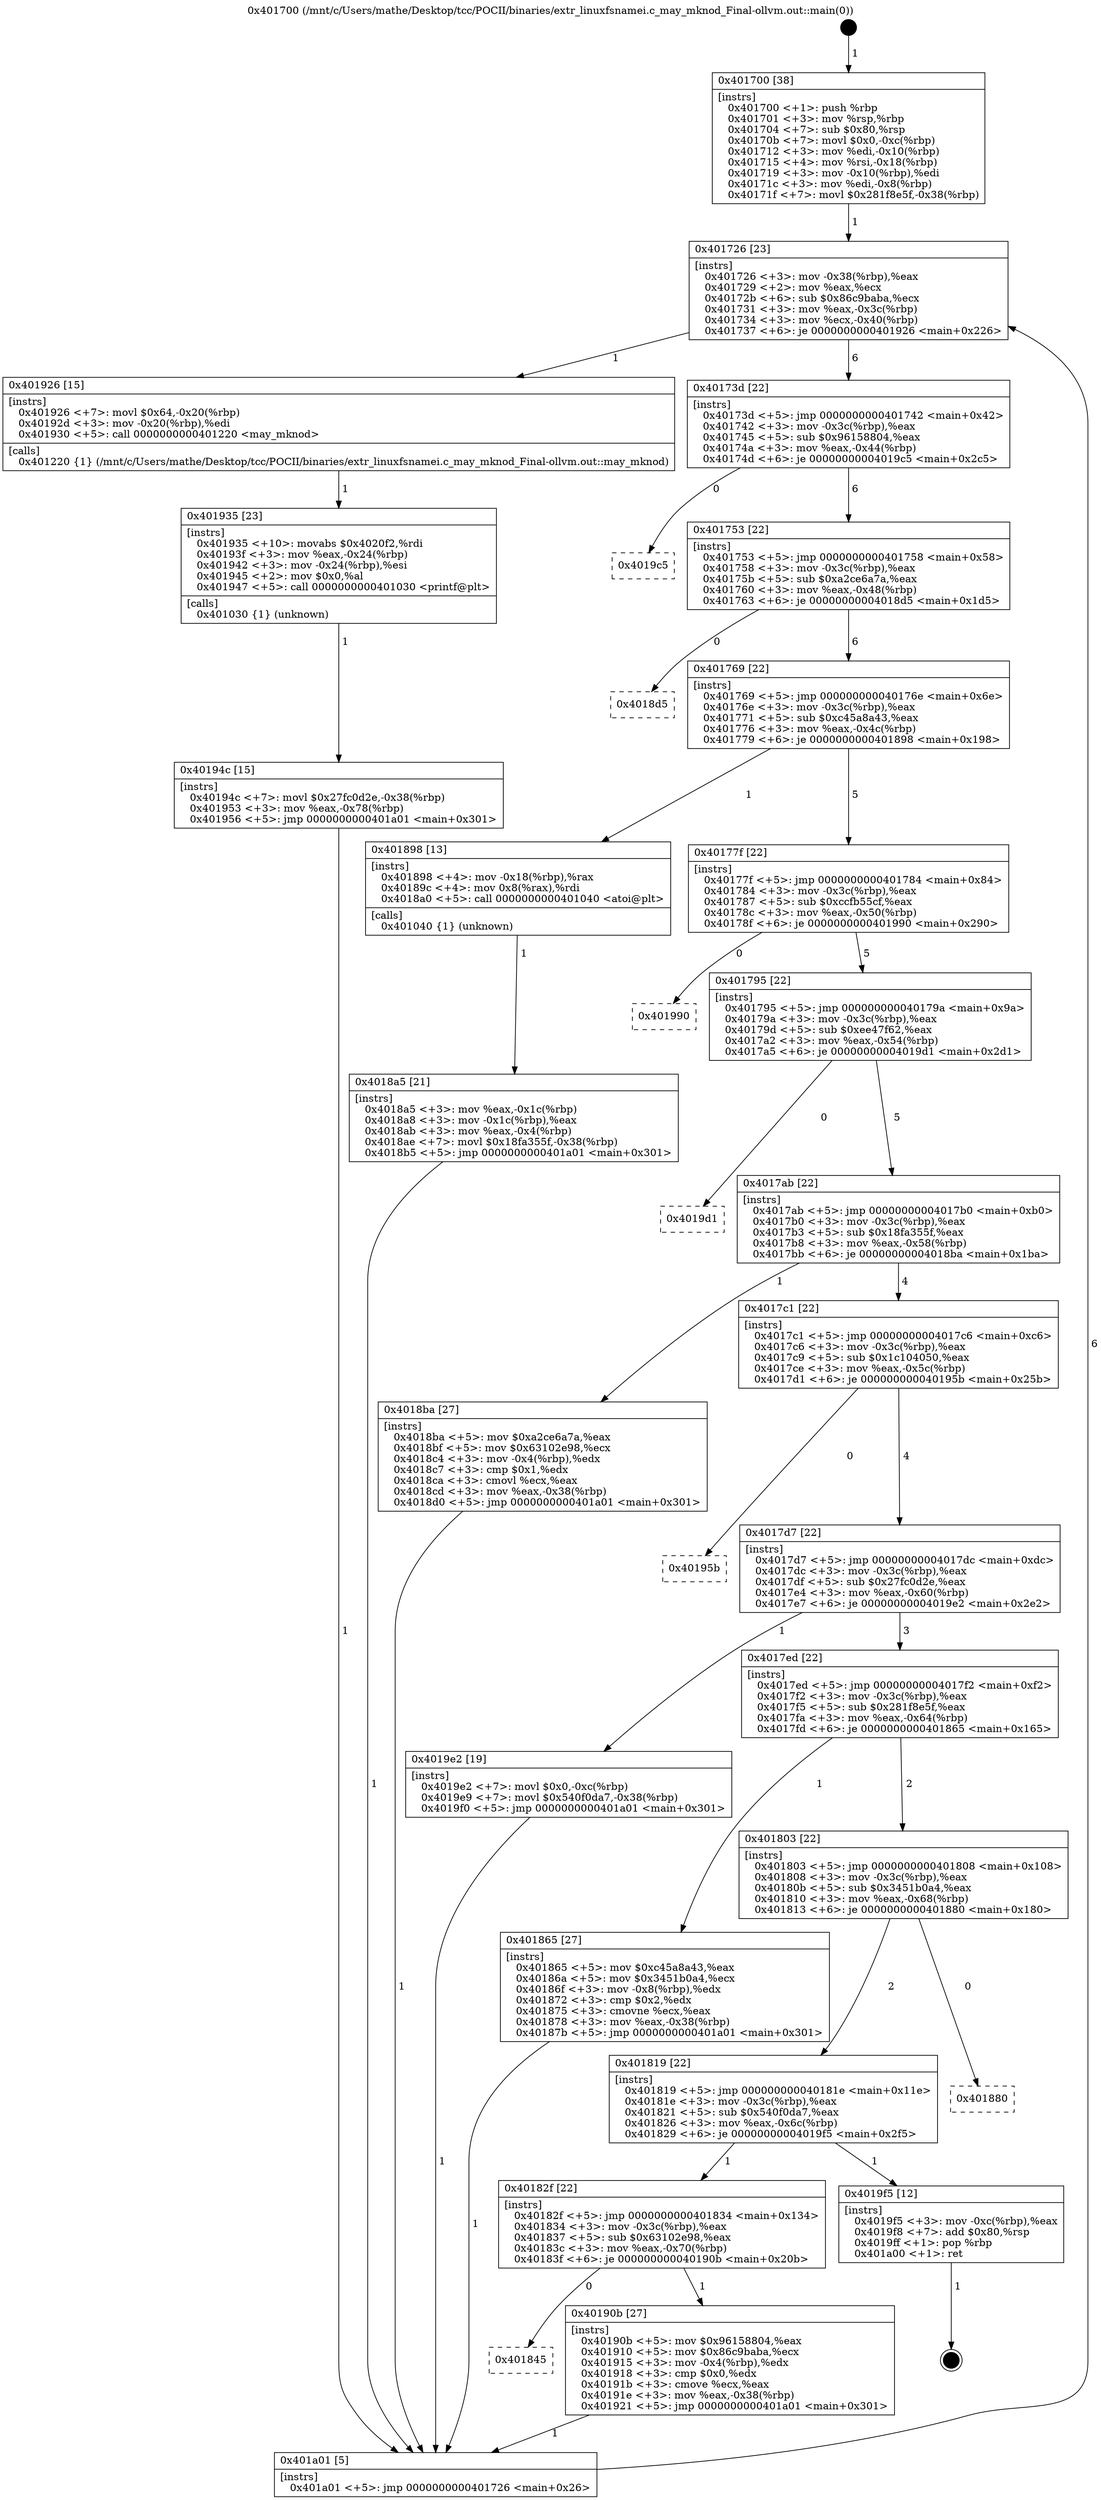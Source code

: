 digraph "0x401700" {
  label = "0x401700 (/mnt/c/Users/mathe/Desktop/tcc/POCII/binaries/extr_linuxfsnamei.c_may_mknod_Final-ollvm.out::main(0))"
  labelloc = "t"
  node[shape=record]

  Entry [label="",width=0.3,height=0.3,shape=circle,fillcolor=black,style=filled]
  "0x401726" [label="{
     0x401726 [23]\l
     | [instrs]\l
     &nbsp;&nbsp;0x401726 \<+3\>: mov -0x38(%rbp),%eax\l
     &nbsp;&nbsp;0x401729 \<+2\>: mov %eax,%ecx\l
     &nbsp;&nbsp;0x40172b \<+6\>: sub $0x86c9baba,%ecx\l
     &nbsp;&nbsp;0x401731 \<+3\>: mov %eax,-0x3c(%rbp)\l
     &nbsp;&nbsp;0x401734 \<+3\>: mov %ecx,-0x40(%rbp)\l
     &nbsp;&nbsp;0x401737 \<+6\>: je 0000000000401926 \<main+0x226\>\l
  }"]
  "0x401926" [label="{
     0x401926 [15]\l
     | [instrs]\l
     &nbsp;&nbsp;0x401926 \<+7\>: movl $0x64,-0x20(%rbp)\l
     &nbsp;&nbsp;0x40192d \<+3\>: mov -0x20(%rbp),%edi\l
     &nbsp;&nbsp;0x401930 \<+5\>: call 0000000000401220 \<may_mknod\>\l
     | [calls]\l
     &nbsp;&nbsp;0x401220 \{1\} (/mnt/c/Users/mathe/Desktop/tcc/POCII/binaries/extr_linuxfsnamei.c_may_mknod_Final-ollvm.out::may_mknod)\l
  }"]
  "0x40173d" [label="{
     0x40173d [22]\l
     | [instrs]\l
     &nbsp;&nbsp;0x40173d \<+5\>: jmp 0000000000401742 \<main+0x42\>\l
     &nbsp;&nbsp;0x401742 \<+3\>: mov -0x3c(%rbp),%eax\l
     &nbsp;&nbsp;0x401745 \<+5\>: sub $0x96158804,%eax\l
     &nbsp;&nbsp;0x40174a \<+3\>: mov %eax,-0x44(%rbp)\l
     &nbsp;&nbsp;0x40174d \<+6\>: je 00000000004019c5 \<main+0x2c5\>\l
  }"]
  Exit [label="",width=0.3,height=0.3,shape=circle,fillcolor=black,style=filled,peripheries=2]
  "0x4019c5" [label="{
     0x4019c5\l
  }", style=dashed]
  "0x401753" [label="{
     0x401753 [22]\l
     | [instrs]\l
     &nbsp;&nbsp;0x401753 \<+5\>: jmp 0000000000401758 \<main+0x58\>\l
     &nbsp;&nbsp;0x401758 \<+3\>: mov -0x3c(%rbp),%eax\l
     &nbsp;&nbsp;0x40175b \<+5\>: sub $0xa2ce6a7a,%eax\l
     &nbsp;&nbsp;0x401760 \<+3\>: mov %eax,-0x48(%rbp)\l
     &nbsp;&nbsp;0x401763 \<+6\>: je 00000000004018d5 \<main+0x1d5\>\l
  }"]
  "0x40194c" [label="{
     0x40194c [15]\l
     | [instrs]\l
     &nbsp;&nbsp;0x40194c \<+7\>: movl $0x27fc0d2e,-0x38(%rbp)\l
     &nbsp;&nbsp;0x401953 \<+3\>: mov %eax,-0x78(%rbp)\l
     &nbsp;&nbsp;0x401956 \<+5\>: jmp 0000000000401a01 \<main+0x301\>\l
  }"]
  "0x4018d5" [label="{
     0x4018d5\l
  }", style=dashed]
  "0x401769" [label="{
     0x401769 [22]\l
     | [instrs]\l
     &nbsp;&nbsp;0x401769 \<+5\>: jmp 000000000040176e \<main+0x6e\>\l
     &nbsp;&nbsp;0x40176e \<+3\>: mov -0x3c(%rbp),%eax\l
     &nbsp;&nbsp;0x401771 \<+5\>: sub $0xc45a8a43,%eax\l
     &nbsp;&nbsp;0x401776 \<+3\>: mov %eax,-0x4c(%rbp)\l
     &nbsp;&nbsp;0x401779 \<+6\>: je 0000000000401898 \<main+0x198\>\l
  }"]
  "0x401935" [label="{
     0x401935 [23]\l
     | [instrs]\l
     &nbsp;&nbsp;0x401935 \<+10\>: movabs $0x4020f2,%rdi\l
     &nbsp;&nbsp;0x40193f \<+3\>: mov %eax,-0x24(%rbp)\l
     &nbsp;&nbsp;0x401942 \<+3\>: mov -0x24(%rbp),%esi\l
     &nbsp;&nbsp;0x401945 \<+2\>: mov $0x0,%al\l
     &nbsp;&nbsp;0x401947 \<+5\>: call 0000000000401030 \<printf@plt\>\l
     | [calls]\l
     &nbsp;&nbsp;0x401030 \{1\} (unknown)\l
  }"]
  "0x401898" [label="{
     0x401898 [13]\l
     | [instrs]\l
     &nbsp;&nbsp;0x401898 \<+4\>: mov -0x18(%rbp),%rax\l
     &nbsp;&nbsp;0x40189c \<+4\>: mov 0x8(%rax),%rdi\l
     &nbsp;&nbsp;0x4018a0 \<+5\>: call 0000000000401040 \<atoi@plt\>\l
     | [calls]\l
     &nbsp;&nbsp;0x401040 \{1\} (unknown)\l
  }"]
  "0x40177f" [label="{
     0x40177f [22]\l
     | [instrs]\l
     &nbsp;&nbsp;0x40177f \<+5\>: jmp 0000000000401784 \<main+0x84\>\l
     &nbsp;&nbsp;0x401784 \<+3\>: mov -0x3c(%rbp),%eax\l
     &nbsp;&nbsp;0x401787 \<+5\>: sub $0xccfb55cf,%eax\l
     &nbsp;&nbsp;0x40178c \<+3\>: mov %eax,-0x50(%rbp)\l
     &nbsp;&nbsp;0x40178f \<+6\>: je 0000000000401990 \<main+0x290\>\l
  }"]
  "0x401845" [label="{
     0x401845\l
  }", style=dashed]
  "0x401990" [label="{
     0x401990\l
  }", style=dashed]
  "0x401795" [label="{
     0x401795 [22]\l
     | [instrs]\l
     &nbsp;&nbsp;0x401795 \<+5\>: jmp 000000000040179a \<main+0x9a\>\l
     &nbsp;&nbsp;0x40179a \<+3\>: mov -0x3c(%rbp),%eax\l
     &nbsp;&nbsp;0x40179d \<+5\>: sub $0xee47f62,%eax\l
     &nbsp;&nbsp;0x4017a2 \<+3\>: mov %eax,-0x54(%rbp)\l
     &nbsp;&nbsp;0x4017a5 \<+6\>: je 00000000004019d1 \<main+0x2d1\>\l
  }"]
  "0x40190b" [label="{
     0x40190b [27]\l
     | [instrs]\l
     &nbsp;&nbsp;0x40190b \<+5\>: mov $0x96158804,%eax\l
     &nbsp;&nbsp;0x401910 \<+5\>: mov $0x86c9baba,%ecx\l
     &nbsp;&nbsp;0x401915 \<+3\>: mov -0x4(%rbp),%edx\l
     &nbsp;&nbsp;0x401918 \<+3\>: cmp $0x0,%edx\l
     &nbsp;&nbsp;0x40191b \<+3\>: cmove %ecx,%eax\l
     &nbsp;&nbsp;0x40191e \<+3\>: mov %eax,-0x38(%rbp)\l
     &nbsp;&nbsp;0x401921 \<+5\>: jmp 0000000000401a01 \<main+0x301\>\l
  }"]
  "0x4019d1" [label="{
     0x4019d1\l
  }", style=dashed]
  "0x4017ab" [label="{
     0x4017ab [22]\l
     | [instrs]\l
     &nbsp;&nbsp;0x4017ab \<+5\>: jmp 00000000004017b0 \<main+0xb0\>\l
     &nbsp;&nbsp;0x4017b0 \<+3\>: mov -0x3c(%rbp),%eax\l
     &nbsp;&nbsp;0x4017b3 \<+5\>: sub $0x18fa355f,%eax\l
     &nbsp;&nbsp;0x4017b8 \<+3\>: mov %eax,-0x58(%rbp)\l
     &nbsp;&nbsp;0x4017bb \<+6\>: je 00000000004018ba \<main+0x1ba\>\l
  }"]
  "0x40182f" [label="{
     0x40182f [22]\l
     | [instrs]\l
     &nbsp;&nbsp;0x40182f \<+5\>: jmp 0000000000401834 \<main+0x134\>\l
     &nbsp;&nbsp;0x401834 \<+3\>: mov -0x3c(%rbp),%eax\l
     &nbsp;&nbsp;0x401837 \<+5\>: sub $0x63102e98,%eax\l
     &nbsp;&nbsp;0x40183c \<+3\>: mov %eax,-0x70(%rbp)\l
     &nbsp;&nbsp;0x40183f \<+6\>: je 000000000040190b \<main+0x20b\>\l
  }"]
  "0x4018ba" [label="{
     0x4018ba [27]\l
     | [instrs]\l
     &nbsp;&nbsp;0x4018ba \<+5\>: mov $0xa2ce6a7a,%eax\l
     &nbsp;&nbsp;0x4018bf \<+5\>: mov $0x63102e98,%ecx\l
     &nbsp;&nbsp;0x4018c4 \<+3\>: mov -0x4(%rbp),%edx\l
     &nbsp;&nbsp;0x4018c7 \<+3\>: cmp $0x1,%edx\l
     &nbsp;&nbsp;0x4018ca \<+3\>: cmovl %ecx,%eax\l
     &nbsp;&nbsp;0x4018cd \<+3\>: mov %eax,-0x38(%rbp)\l
     &nbsp;&nbsp;0x4018d0 \<+5\>: jmp 0000000000401a01 \<main+0x301\>\l
  }"]
  "0x4017c1" [label="{
     0x4017c1 [22]\l
     | [instrs]\l
     &nbsp;&nbsp;0x4017c1 \<+5\>: jmp 00000000004017c6 \<main+0xc6\>\l
     &nbsp;&nbsp;0x4017c6 \<+3\>: mov -0x3c(%rbp),%eax\l
     &nbsp;&nbsp;0x4017c9 \<+5\>: sub $0x1c104050,%eax\l
     &nbsp;&nbsp;0x4017ce \<+3\>: mov %eax,-0x5c(%rbp)\l
     &nbsp;&nbsp;0x4017d1 \<+6\>: je 000000000040195b \<main+0x25b\>\l
  }"]
  "0x4019f5" [label="{
     0x4019f5 [12]\l
     | [instrs]\l
     &nbsp;&nbsp;0x4019f5 \<+3\>: mov -0xc(%rbp),%eax\l
     &nbsp;&nbsp;0x4019f8 \<+7\>: add $0x80,%rsp\l
     &nbsp;&nbsp;0x4019ff \<+1\>: pop %rbp\l
     &nbsp;&nbsp;0x401a00 \<+1\>: ret\l
  }"]
  "0x40195b" [label="{
     0x40195b\l
  }", style=dashed]
  "0x4017d7" [label="{
     0x4017d7 [22]\l
     | [instrs]\l
     &nbsp;&nbsp;0x4017d7 \<+5\>: jmp 00000000004017dc \<main+0xdc\>\l
     &nbsp;&nbsp;0x4017dc \<+3\>: mov -0x3c(%rbp),%eax\l
     &nbsp;&nbsp;0x4017df \<+5\>: sub $0x27fc0d2e,%eax\l
     &nbsp;&nbsp;0x4017e4 \<+3\>: mov %eax,-0x60(%rbp)\l
     &nbsp;&nbsp;0x4017e7 \<+6\>: je 00000000004019e2 \<main+0x2e2\>\l
  }"]
  "0x401819" [label="{
     0x401819 [22]\l
     | [instrs]\l
     &nbsp;&nbsp;0x401819 \<+5\>: jmp 000000000040181e \<main+0x11e\>\l
     &nbsp;&nbsp;0x40181e \<+3\>: mov -0x3c(%rbp),%eax\l
     &nbsp;&nbsp;0x401821 \<+5\>: sub $0x540f0da7,%eax\l
     &nbsp;&nbsp;0x401826 \<+3\>: mov %eax,-0x6c(%rbp)\l
     &nbsp;&nbsp;0x401829 \<+6\>: je 00000000004019f5 \<main+0x2f5\>\l
  }"]
  "0x4019e2" [label="{
     0x4019e2 [19]\l
     | [instrs]\l
     &nbsp;&nbsp;0x4019e2 \<+7\>: movl $0x0,-0xc(%rbp)\l
     &nbsp;&nbsp;0x4019e9 \<+7\>: movl $0x540f0da7,-0x38(%rbp)\l
     &nbsp;&nbsp;0x4019f0 \<+5\>: jmp 0000000000401a01 \<main+0x301\>\l
  }"]
  "0x4017ed" [label="{
     0x4017ed [22]\l
     | [instrs]\l
     &nbsp;&nbsp;0x4017ed \<+5\>: jmp 00000000004017f2 \<main+0xf2\>\l
     &nbsp;&nbsp;0x4017f2 \<+3\>: mov -0x3c(%rbp),%eax\l
     &nbsp;&nbsp;0x4017f5 \<+5\>: sub $0x281f8e5f,%eax\l
     &nbsp;&nbsp;0x4017fa \<+3\>: mov %eax,-0x64(%rbp)\l
     &nbsp;&nbsp;0x4017fd \<+6\>: je 0000000000401865 \<main+0x165\>\l
  }"]
  "0x401880" [label="{
     0x401880\l
  }", style=dashed]
  "0x401865" [label="{
     0x401865 [27]\l
     | [instrs]\l
     &nbsp;&nbsp;0x401865 \<+5\>: mov $0xc45a8a43,%eax\l
     &nbsp;&nbsp;0x40186a \<+5\>: mov $0x3451b0a4,%ecx\l
     &nbsp;&nbsp;0x40186f \<+3\>: mov -0x8(%rbp),%edx\l
     &nbsp;&nbsp;0x401872 \<+3\>: cmp $0x2,%edx\l
     &nbsp;&nbsp;0x401875 \<+3\>: cmovne %ecx,%eax\l
     &nbsp;&nbsp;0x401878 \<+3\>: mov %eax,-0x38(%rbp)\l
     &nbsp;&nbsp;0x40187b \<+5\>: jmp 0000000000401a01 \<main+0x301\>\l
  }"]
  "0x401803" [label="{
     0x401803 [22]\l
     | [instrs]\l
     &nbsp;&nbsp;0x401803 \<+5\>: jmp 0000000000401808 \<main+0x108\>\l
     &nbsp;&nbsp;0x401808 \<+3\>: mov -0x3c(%rbp),%eax\l
     &nbsp;&nbsp;0x40180b \<+5\>: sub $0x3451b0a4,%eax\l
     &nbsp;&nbsp;0x401810 \<+3\>: mov %eax,-0x68(%rbp)\l
     &nbsp;&nbsp;0x401813 \<+6\>: je 0000000000401880 \<main+0x180\>\l
  }"]
  "0x401a01" [label="{
     0x401a01 [5]\l
     | [instrs]\l
     &nbsp;&nbsp;0x401a01 \<+5\>: jmp 0000000000401726 \<main+0x26\>\l
  }"]
  "0x401700" [label="{
     0x401700 [38]\l
     | [instrs]\l
     &nbsp;&nbsp;0x401700 \<+1\>: push %rbp\l
     &nbsp;&nbsp;0x401701 \<+3\>: mov %rsp,%rbp\l
     &nbsp;&nbsp;0x401704 \<+7\>: sub $0x80,%rsp\l
     &nbsp;&nbsp;0x40170b \<+7\>: movl $0x0,-0xc(%rbp)\l
     &nbsp;&nbsp;0x401712 \<+3\>: mov %edi,-0x10(%rbp)\l
     &nbsp;&nbsp;0x401715 \<+4\>: mov %rsi,-0x18(%rbp)\l
     &nbsp;&nbsp;0x401719 \<+3\>: mov -0x10(%rbp),%edi\l
     &nbsp;&nbsp;0x40171c \<+3\>: mov %edi,-0x8(%rbp)\l
     &nbsp;&nbsp;0x40171f \<+7\>: movl $0x281f8e5f,-0x38(%rbp)\l
  }"]
  "0x4018a5" [label="{
     0x4018a5 [21]\l
     | [instrs]\l
     &nbsp;&nbsp;0x4018a5 \<+3\>: mov %eax,-0x1c(%rbp)\l
     &nbsp;&nbsp;0x4018a8 \<+3\>: mov -0x1c(%rbp),%eax\l
     &nbsp;&nbsp;0x4018ab \<+3\>: mov %eax,-0x4(%rbp)\l
     &nbsp;&nbsp;0x4018ae \<+7\>: movl $0x18fa355f,-0x38(%rbp)\l
     &nbsp;&nbsp;0x4018b5 \<+5\>: jmp 0000000000401a01 \<main+0x301\>\l
  }"]
  Entry -> "0x401700" [label=" 1"]
  "0x401726" -> "0x401926" [label=" 1"]
  "0x401726" -> "0x40173d" [label=" 6"]
  "0x4019f5" -> Exit [label=" 1"]
  "0x40173d" -> "0x4019c5" [label=" 0"]
  "0x40173d" -> "0x401753" [label=" 6"]
  "0x4019e2" -> "0x401a01" [label=" 1"]
  "0x401753" -> "0x4018d5" [label=" 0"]
  "0x401753" -> "0x401769" [label=" 6"]
  "0x40194c" -> "0x401a01" [label=" 1"]
  "0x401769" -> "0x401898" [label=" 1"]
  "0x401769" -> "0x40177f" [label=" 5"]
  "0x401935" -> "0x40194c" [label=" 1"]
  "0x40177f" -> "0x401990" [label=" 0"]
  "0x40177f" -> "0x401795" [label=" 5"]
  "0x401926" -> "0x401935" [label=" 1"]
  "0x401795" -> "0x4019d1" [label=" 0"]
  "0x401795" -> "0x4017ab" [label=" 5"]
  "0x40190b" -> "0x401a01" [label=" 1"]
  "0x4017ab" -> "0x4018ba" [label=" 1"]
  "0x4017ab" -> "0x4017c1" [label=" 4"]
  "0x40182f" -> "0x40190b" [label=" 1"]
  "0x4017c1" -> "0x40195b" [label=" 0"]
  "0x4017c1" -> "0x4017d7" [label=" 4"]
  "0x40182f" -> "0x401845" [label=" 0"]
  "0x4017d7" -> "0x4019e2" [label=" 1"]
  "0x4017d7" -> "0x4017ed" [label=" 3"]
  "0x401819" -> "0x4019f5" [label=" 1"]
  "0x4017ed" -> "0x401865" [label=" 1"]
  "0x4017ed" -> "0x401803" [label=" 2"]
  "0x401865" -> "0x401a01" [label=" 1"]
  "0x401700" -> "0x401726" [label=" 1"]
  "0x401a01" -> "0x401726" [label=" 6"]
  "0x401898" -> "0x4018a5" [label=" 1"]
  "0x4018a5" -> "0x401a01" [label=" 1"]
  "0x4018ba" -> "0x401a01" [label=" 1"]
  "0x401819" -> "0x40182f" [label=" 1"]
  "0x401803" -> "0x401880" [label=" 0"]
  "0x401803" -> "0x401819" [label=" 2"]
}
